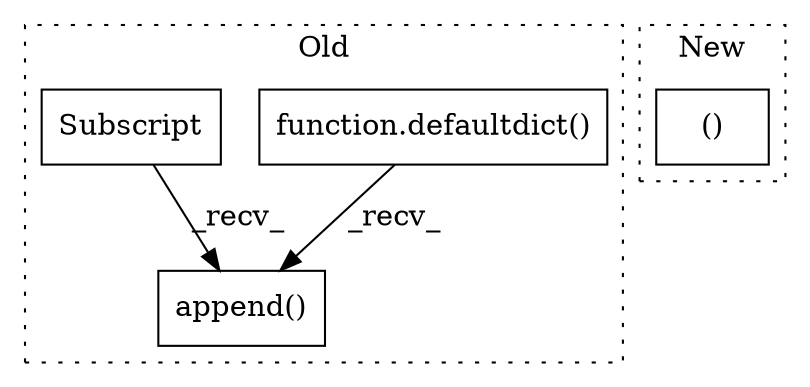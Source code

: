 digraph G {
subgraph cluster0 {
1 [label="function.defaultdict()" a="75" s="5666,5682" l="12,1" shape="box"];
3 [label="append()" a="75" s="6040,6086" l="43,1" shape="box"];
4 [label="Subscript" a="63" s="6040,0" l="35,0" shape="box"];
label = "Old";
style="dotted";
}
subgraph cluster1 {
2 [label="()" a="54" s="5846" l="7" shape="box"];
label = "New";
style="dotted";
}
1 -> 3 [label="_recv_"];
4 -> 3 [label="_recv_"];
}